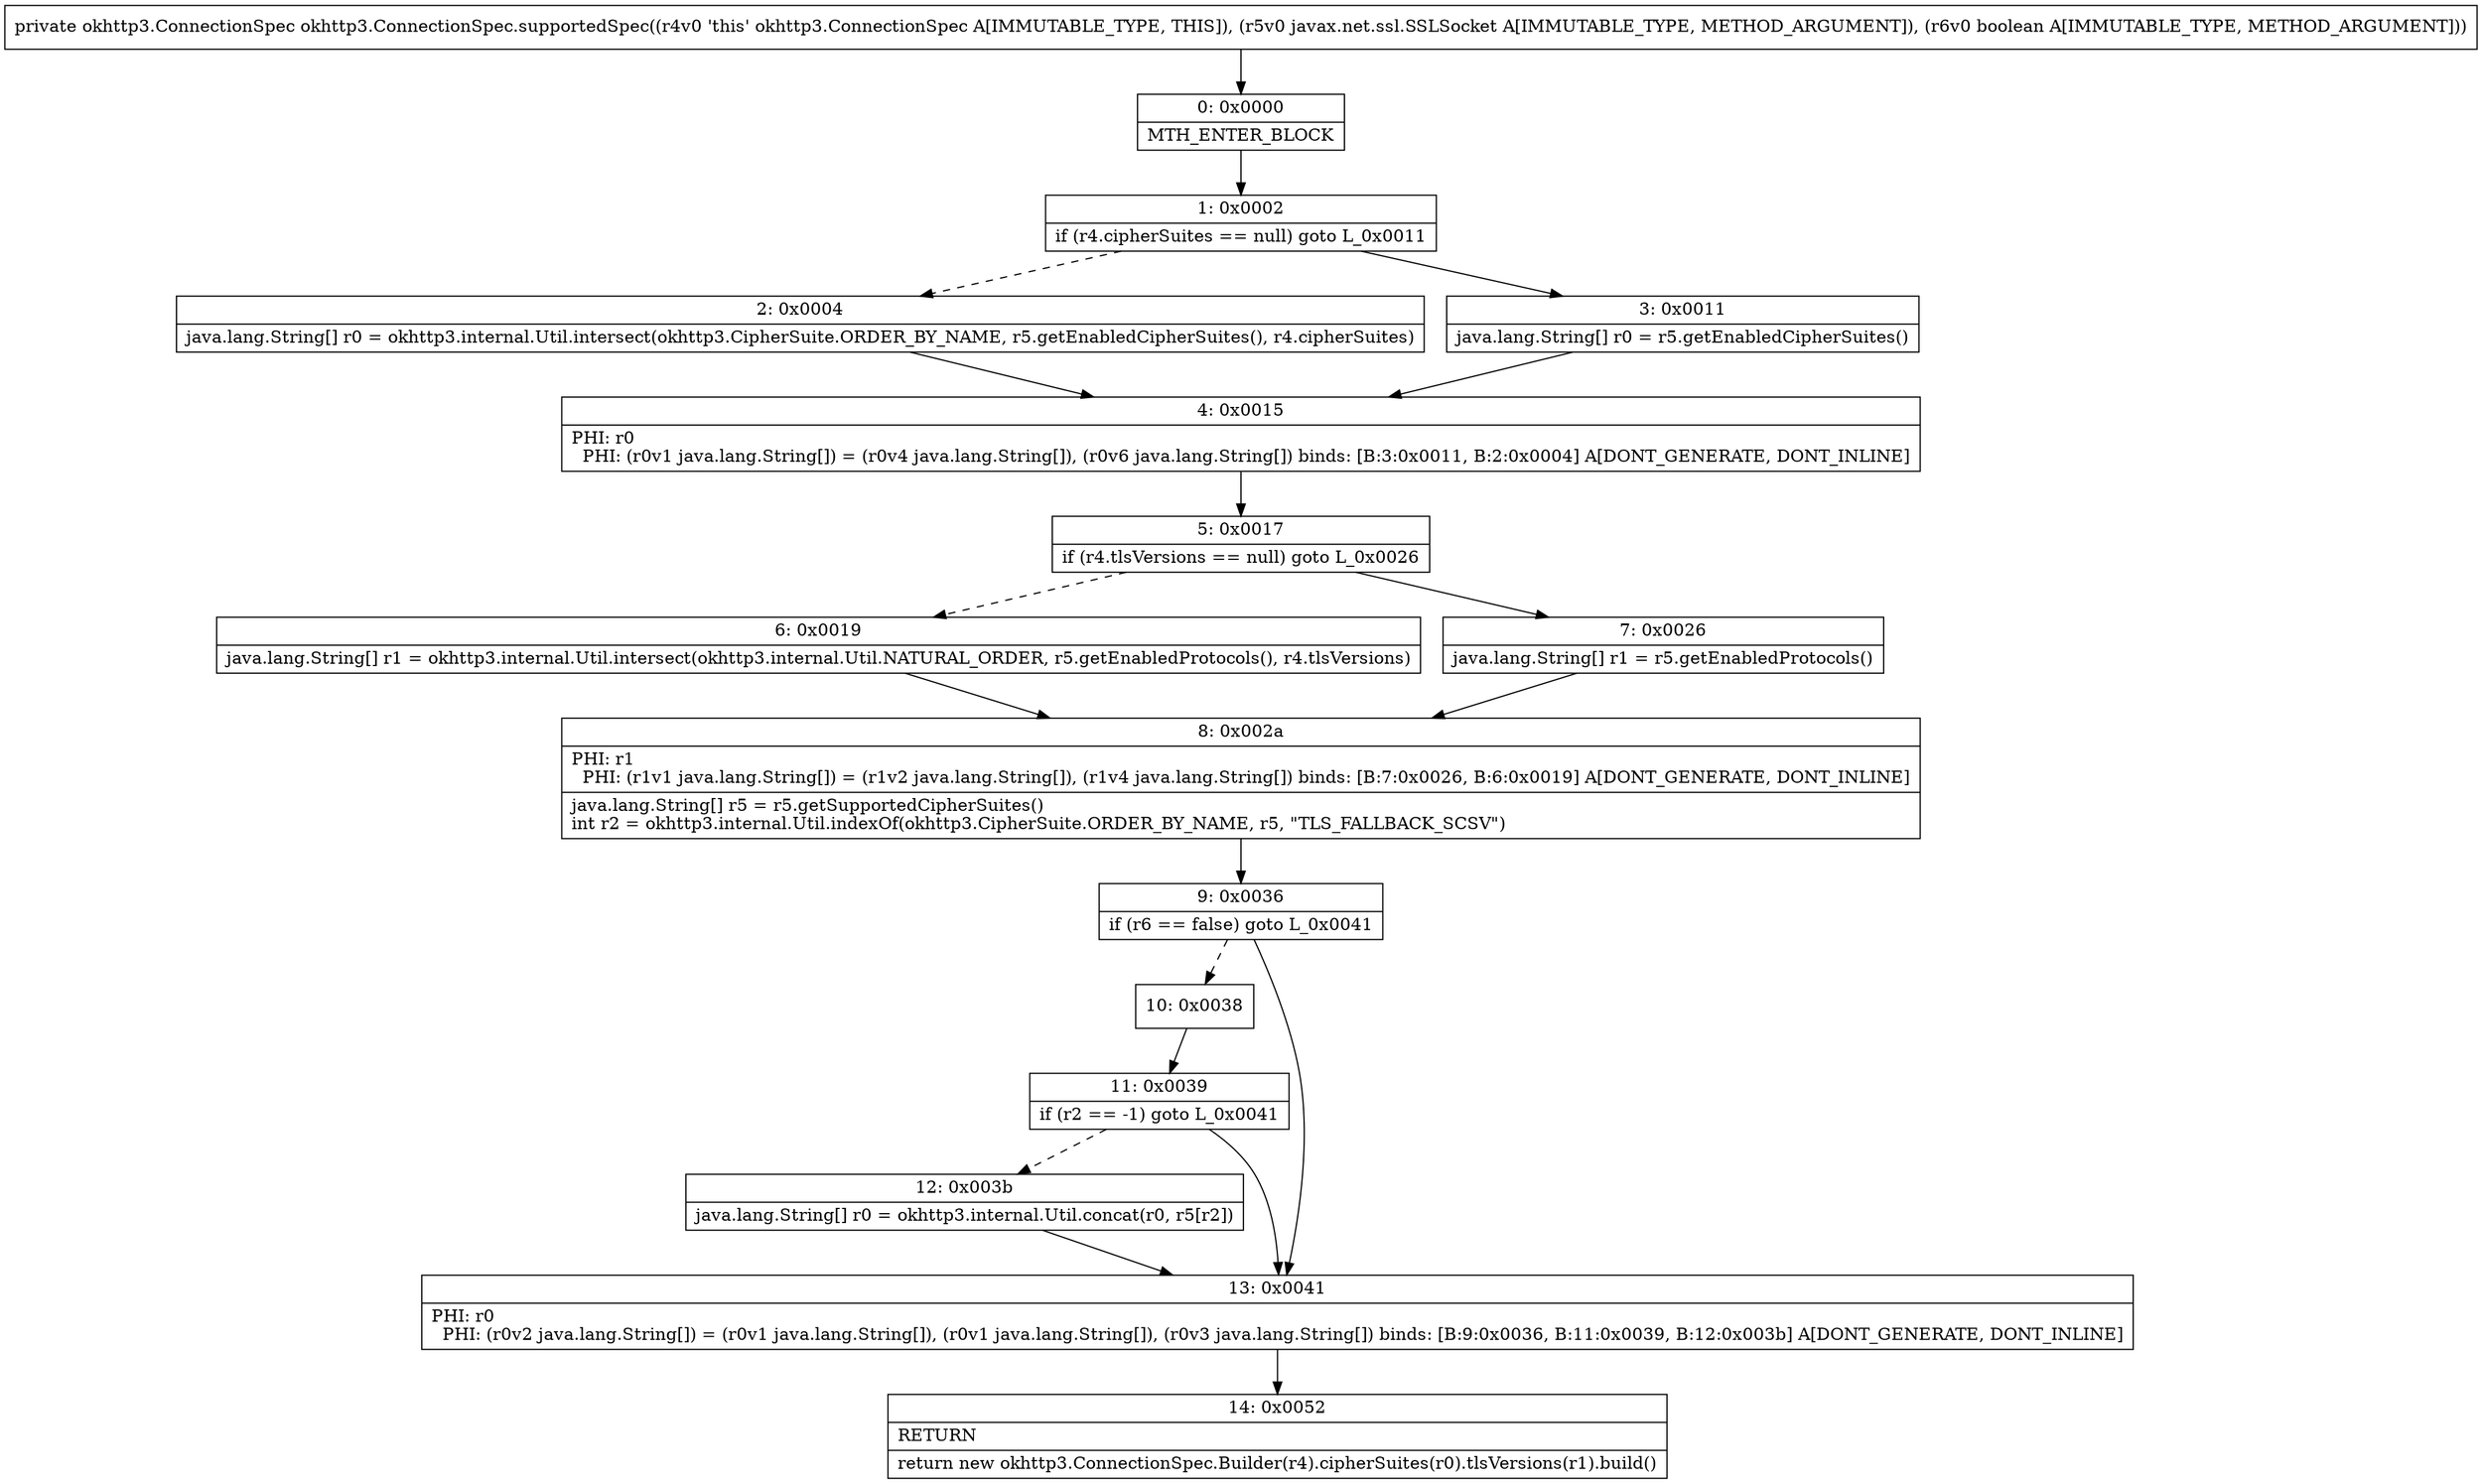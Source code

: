 digraph "CFG forokhttp3.ConnectionSpec.supportedSpec(Ljavax\/net\/ssl\/SSLSocket;Z)Lokhttp3\/ConnectionSpec;" {
Node_0 [shape=record,label="{0\:\ 0x0000|MTH_ENTER_BLOCK\l}"];
Node_1 [shape=record,label="{1\:\ 0x0002|if (r4.cipherSuites == null) goto L_0x0011\l}"];
Node_2 [shape=record,label="{2\:\ 0x0004|java.lang.String[] r0 = okhttp3.internal.Util.intersect(okhttp3.CipherSuite.ORDER_BY_NAME, r5.getEnabledCipherSuites(), r4.cipherSuites)\l}"];
Node_3 [shape=record,label="{3\:\ 0x0011|java.lang.String[] r0 = r5.getEnabledCipherSuites()\l}"];
Node_4 [shape=record,label="{4\:\ 0x0015|PHI: r0 \l  PHI: (r0v1 java.lang.String[]) = (r0v4 java.lang.String[]), (r0v6 java.lang.String[]) binds: [B:3:0x0011, B:2:0x0004] A[DONT_GENERATE, DONT_INLINE]\l}"];
Node_5 [shape=record,label="{5\:\ 0x0017|if (r4.tlsVersions == null) goto L_0x0026\l}"];
Node_6 [shape=record,label="{6\:\ 0x0019|java.lang.String[] r1 = okhttp3.internal.Util.intersect(okhttp3.internal.Util.NATURAL_ORDER, r5.getEnabledProtocols(), r4.tlsVersions)\l}"];
Node_7 [shape=record,label="{7\:\ 0x0026|java.lang.String[] r1 = r5.getEnabledProtocols()\l}"];
Node_8 [shape=record,label="{8\:\ 0x002a|PHI: r1 \l  PHI: (r1v1 java.lang.String[]) = (r1v2 java.lang.String[]), (r1v4 java.lang.String[]) binds: [B:7:0x0026, B:6:0x0019] A[DONT_GENERATE, DONT_INLINE]\l|java.lang.String[] r5 = r5.getSupportedCipherSuites()\lint r2 = okhttp3.internal.Util.indexOf(okhttp3.CipherSuite.ORDER_BY_NAME, r5, \"TLS_FALLBACK_SCSV\")\l}"];
Node_9 [shape=record,label="{9\:\ 0x0036|if (r6 == false) goto L_0x0041\l}"];
Node_10 [shape=record,label="{10\:\ 0x0038}"];
Node_11 [shape=record,label="{11\:\ 0x0039|if (r2 == \-1) goto L_0x0041\l}"];
Node_12 [shape=record,label="{12\:\ 0x003b|java.lang.String[] r0 = okhttp3.internal.Util.concat(r0, r5[r2])\l}"];
Node_13 [shape=record,label="{13\:\ 0x0041|PHI: r0 \l  PHI: (r0v2 java.lang.String[]) = (r0v1 java.lang.String[]), (r0v1 java.lang.String[]), (r0v3 java.lang.String[]) binds: [B:9:0x0036, B:11:0x0039, B:12:0x003b] A[DONT_GENERATE, DONT_INLINE]\l}"];
Node_14 [shape=record,label="{14\:\ 0x0052|RETURN\l|return new okhttp3.ConnectionSpec.Builder(r4).cipherSuites(r0).tlsVersions(r1).build()\l}"];
MethodNode[shape=record,label="{private okhttp3.ConnectionSpec okhttp3.ConnectionSpec.supportedSpec((r4v0 'this' okhttp3.ConnectionSpec A[IMMUTABLE_TYPE, THIS]), (r5v0 javax.net.ssl.SSLSocket A[IMMUTABLE_TYPE, METHOD_ARGUMENT]), (r6v0 boolean A[IMMUTABLE_TYPE, METHOD_ARGUMENT])) }"];
MethodNode -> Node_0;
Node_0 -> Node_1;
Node_1 -> Node_2[style=dashed];
Node_1 -> Node_3;
Node_2 -> Node_4;
Node_3 -> Node_4;
Node_4 -> Node_5;
Node_5 -> Node_6[style=dashed];
Node_5 -> Node_7;
Node_6 -> Node_8;
Node_7 -> Node_8;
Node_8 -> Node_9;
Node_9 -> Node_10[style=dashed];
Node_9 -> Node_13;
Node_10 -> Node_11;
Node_11 -> Node_12[style=dashed];
Node_11 -> Node_13;
Node_12 -> Node_13;
Node_13 -> Node_14;
}

